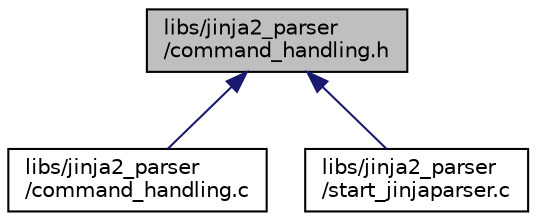 digraph "libs/jinja2_parser/command_handling.h"
{
  edge [fontname="Helvetica",fontsize="10",labelfontname="Helvetica",labelfontsize="10"];
  node [fontname="Helvetica",fontsize="10",shape=record];
  Node1 [label="libs/jinja2_parser\l/command_handling.h",height=0.2,width=0.4,color="black", fillcolor="grey75", style="filled", fontcolor="black"];
  Node1 -> Node2 [dir="back",color="midnightblue",fontsize="10",style="solid",fontname="Helvetica"];
  Node2 [label="libs/jinja2_parser\l/command_handling.c",height=0.2,width=0.4,color="black", fillcolor="white", style="filled",URL="$command__handling_8c.html",tooltip="Startet den jeweiligen Handler fuer Befehle. "];
  Node1 -> Node3 [dir="back",color="midnightblue",fontsize="10",style="solid",fontname="Helvetica"];
  Node3 [label="libs/jinja2_parser\l/start_jinjaparser.c",height=0.2,width=0.4,color="black", fillcolor="white", style="filled",URL="$start__jinjaparser_8c.html",tooltip="Startpunkt fuer den Parser. "];
}
